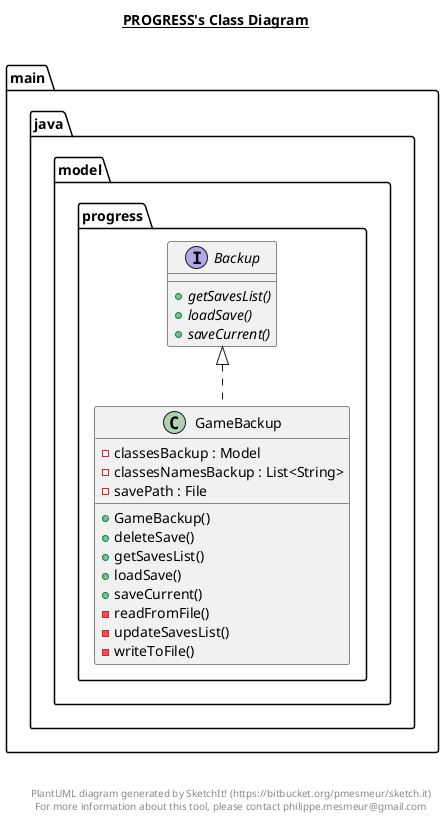 @startuml

title __PROGRESS's Class Diagram__\n

  namespace main.java.model {
    namespace progress {
      interface main.java.model.progress.Backup {
          {abstract} + getSavesList()
          {abstract} + loadSave()
          {abstract} + saveCurrent()
      }
    }
  }
  

  namespace main.java.model {
    namespace progress {
      class main.java.model.progress.GameBackup {
          - classesBackup : Model
          - classesNamesBackup : List<String>
          - savePath : File
          + GameBackup()
          + deleteSave()
          + getSavesList()
          + loadSave()
          + saveCurrent()
          - readFromFile()
          - updateSavesList()
          - writeToFile()
      }
    }
  }
  

  main.java.model.progress.GameBackup .up.|> main.java.model.progress.Backup


right footer


PlantUML diagram generated by SketchIt! (https://bitbucket.org/pmesmeur/sketch.it)
For more information about this tool, please contact philippe.mesmeur@gmail.com
endfooter

@enduml
